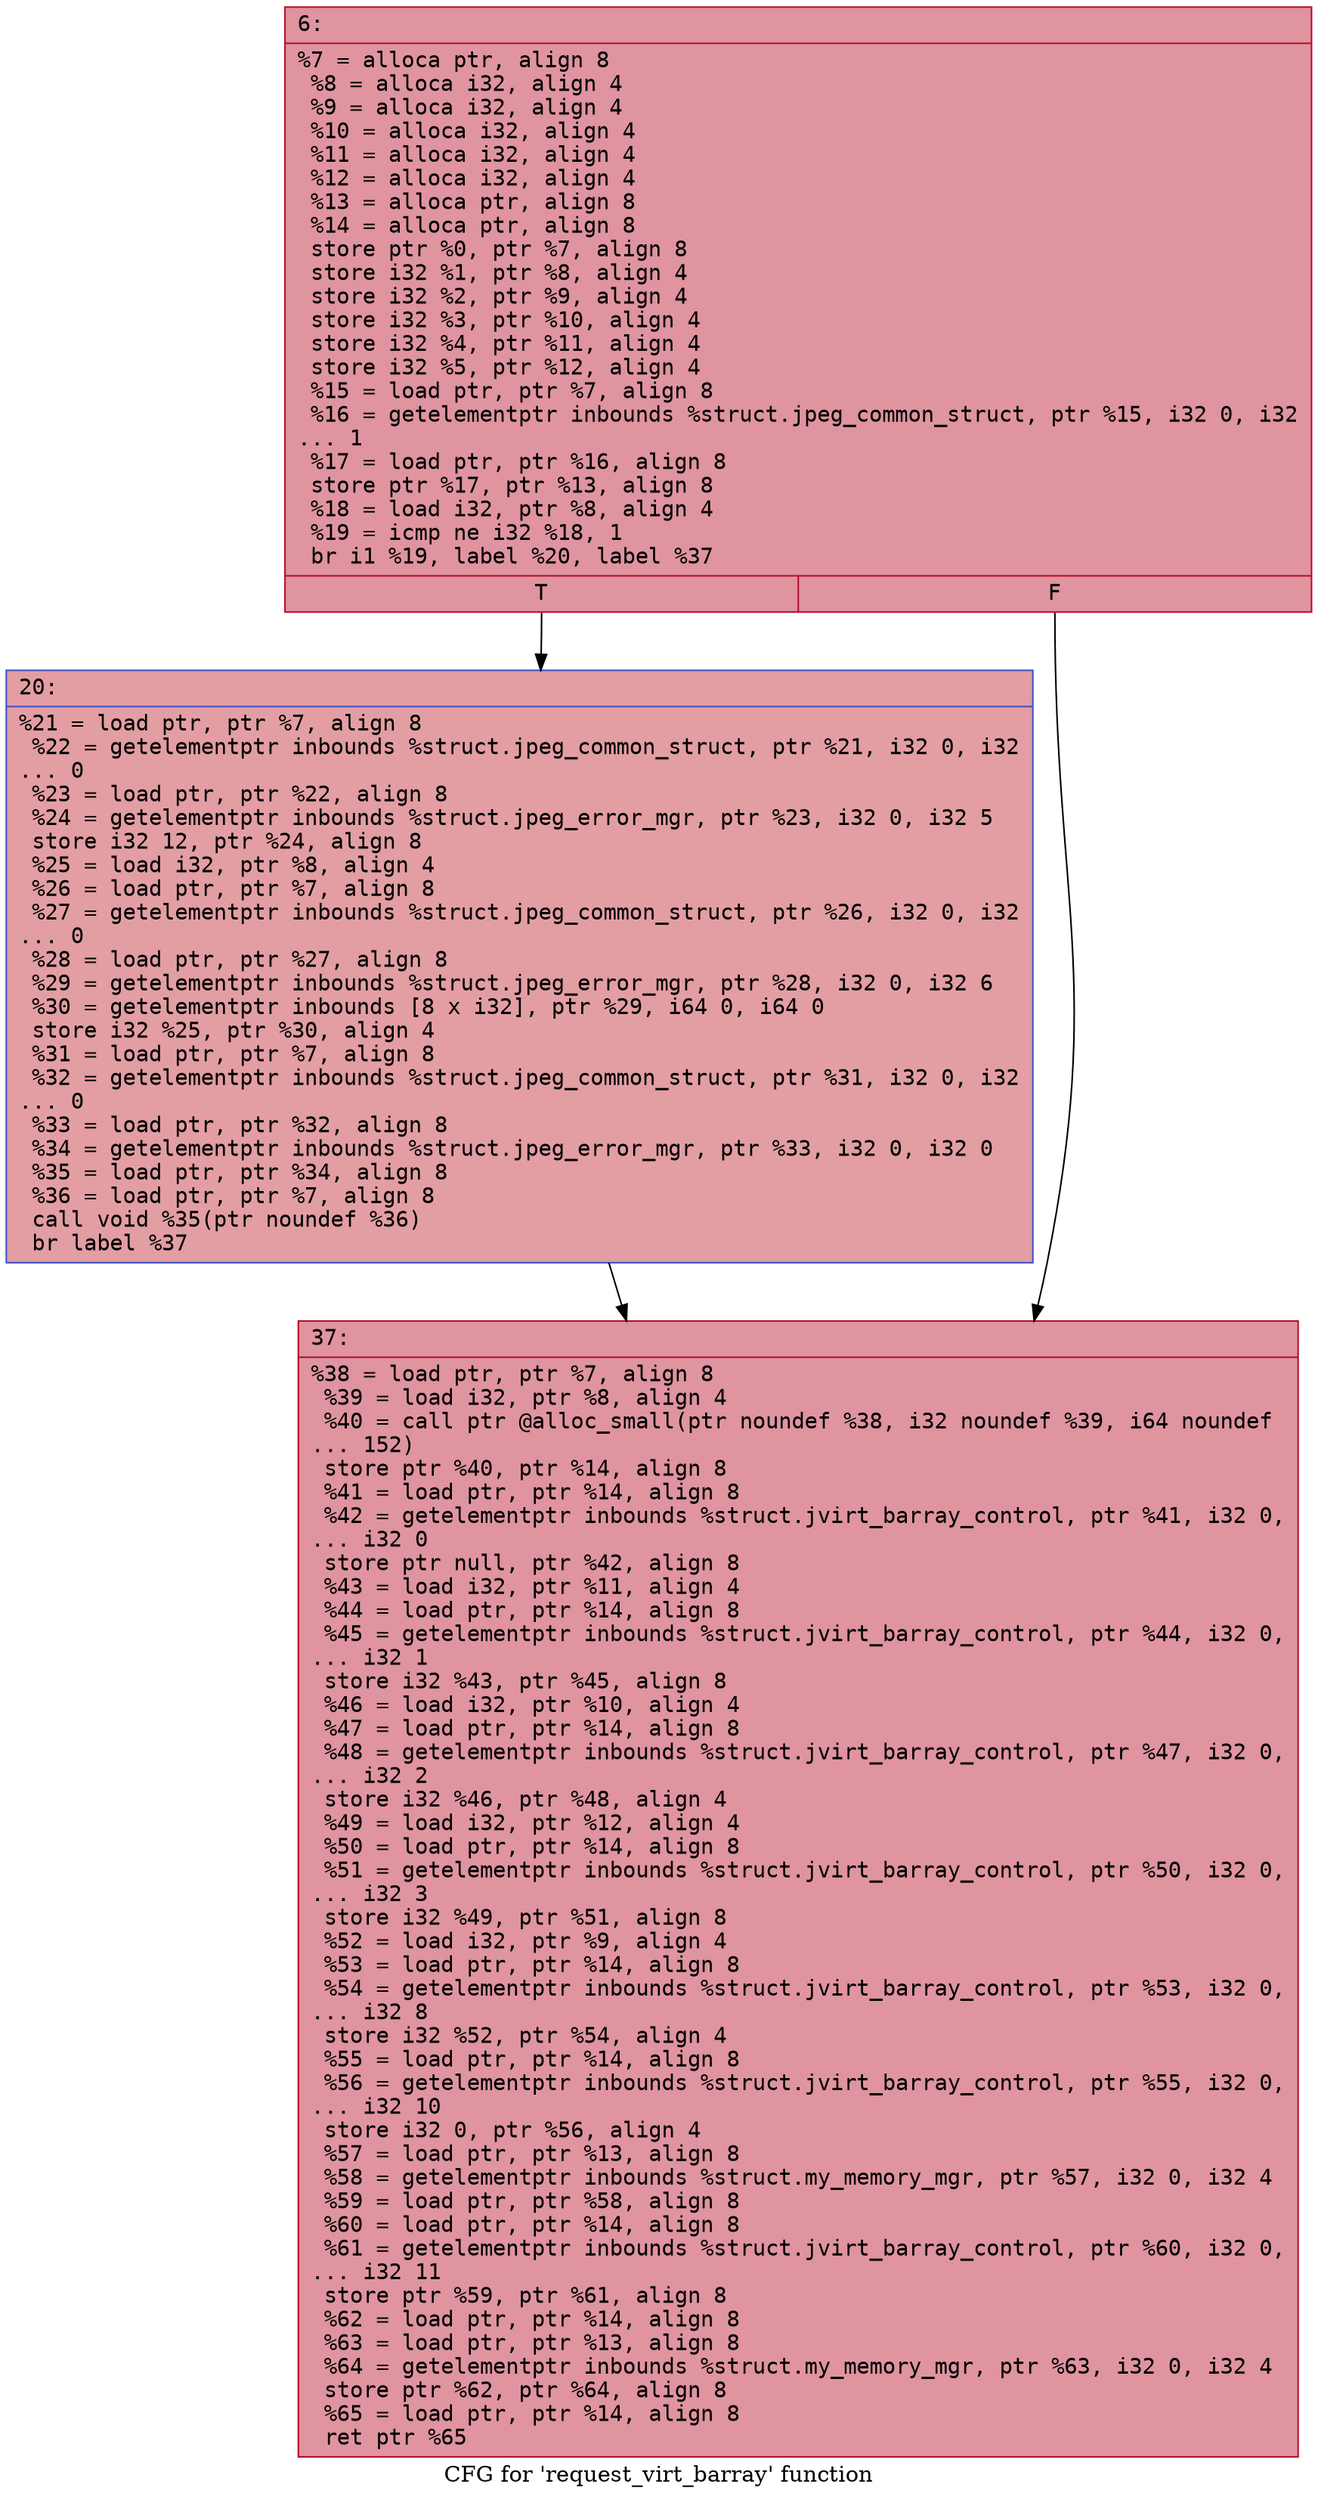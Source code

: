 digraph "CFG for 'request_virt_barray' function" {
	label="CFG for 'request_virt_barray' function";

	Node0x60000011fd90 [shape=record,color="#b70d28ff", style=filled, fillcolor="#b70d2870" fontname="Courier",label="{6:\l|  %7 = alloca ptr, align 8\l  %8 = alloca i32, align 4\l  %9 = alloca i32, align 4\l  %10 = alloca i32, align 4\l  %11 = alloca i32, align 4\l  %12 = alloca i32, align 4\l  %13 = alloca ptr, align 8\l  %14 = alloca ptr, align 8\l  store ptr %0, ptr %7, align 8\l  store i32 %1, ptr %8, align 4\l  store i32 %2, ptr %9, align 4\l  store i32 %3, ptr %10, align 4\l  store i32 %4, ptr %11, align 4\l  store i32 %5, ptr %12, align 4\l  %15 = load ptr, ptr %7, align 8\l  %16 = getelementptr inbounds %struct.jpeg_common_struct, ptr %15, i32 0, i32\l... 1\l  %17 = load ptr, ptr %16, align 8\l  store ptr %17, ptr %13, align 8\l  %18 = load i32, ptr %8, align 4\l  %19 = icmp ne i32 %18, 1\l  br i1 %19, label %20, label %37\l|{<s0>T|<s1>F}}"];
	Node0x60000011fd90:s0 -> Node0x60000011fde0[tooltip="6 -> 20\nProbability 50.00%" ];
	Node0x60000011fd90:s1 -> Node0x60000011fe30[tooltip="6 -> 37\nProbability 50.00%" ];
	Node0x60000011fde0 [shape=record,color="#3d50c3ff", style=filled, fillcolor="#be242e70" fontname="Courier",label="{20:\l|  %21 = load ptr, ptr %7, align 8\l  %22 = getelementptr inbounds %struct.jpeg_common_struct, ptr %21, i32 0, i32\l... 0\l  %23 = load ptr, ptr %22, align 8\l  %24 = getelementptr inbounds %struct.jpeg_error_mgr, ptr %23, i32 0, i32 5\l  store i32 12, ptr %24, align 8\l  %25 = load i32, ptr %8, align 4\l  %26 = load ptr, ptr %7, align 8\l  %27 = getelementptr inbounds %struct.jpeg_common_struct, ptr %26, i32 0, i32\l... 0\l  %28 = load ptr, ptr %27, align 8\l  %29 = getelementptr inbounds %struct.jpeg_error_mgr, ptr %28, i32 0, i32 6\l  %30 = getelementptr inbounds [8 x i32], ptr %29, i64 0, i64 0\l  store i32 %25, ptr %30, align 4\l  %31 = load ptr, ptr %7, align 8\l  %32 = getelementptr inbounds %struct.jpeg_common_struct, ptr %31, i32 0, i32\l... 0\l  %33 = load ptr, ptr %32, align 8\l  %34 = getelementptr inbounds %struct.jpeg_error_mgr, ptr %33, i32 0, i32 0\l  %35 = load ptr, ptr %34, align 8\l  %36 = load ptr, ptr %7, align 8\l  call void %35(ptr noundef %36)\l  br label %37\l}"];
	Node0x60000011fde0 -> Node0x60000011fe30[tooltip="20 -> 37\nProbability 100.00%" ];
	Node0x60000011fe30 [shape=record,color="#b70d28ff", style=filled, fillcolor="#b70d2870" fontname="Courier",label="{37:\l|  %38 = load ptr, ptr %7, align 8\l  %39 = load i32, ptr %8, align 4\l  %40 = call ptr @alloc_small(ptr noundef %38, i32 noundef %39, i64 noundef\l... 152)\l  store ptr %40, ptr %14, align 8\l  %41 = load ptr, ptr %14, align 8\l  %42 = getelementptr inbounds %struct.jvirt_barray_control, ptr %41, i32 0,\l... i32 0\l  store ptr null, ptr %42, align 8\l  %43 = load i32, ptr %11, align 4\l  %44 = load ptr, ptr %14, align 8\l  %45 = getelementptr inbounds %struct.jvirt_barray_control, ptr %44, i32 0,\l... i32 1\l  store i32 %43, ptr %45, align 8\l  %46 = load i32, ptr %10, align 4\l  %47 = load ptr, ptr %14, align 8\l  %48 = getelementptr inbounds %struct.jvirt_barray_control, ptr %47, i32 0,\l... i32 2\l  store i32 %46, ptr %48, align 4\l  %49 = load i32, ptr %12, align 4\l  %50 = load ptr, ptr %14, align 8\l  %51 = getelementptr inbounds %struct.jvirt_barray_control, ptr %50, i32 0,\l... i32 3\l  store i32 %49, ptr %51, align 8\l  %52 = load i32, ptr %9, align 4\l  %53 = load ptr, ptr %14, align 8\l  %54 = getelementptr inbounds %struct.jvirt_barray_control, ptr %53, i32 0,\l... i32 8\l  store i32 %52, ptr %54, align 4\l  %55 = load ptr, ptr %14, align 8\l  %56 = getelementptr inbounds %struct.jvirt_barray_control, ptr %55, i32 0,\l... i32 10\l  store i32 0, ptr %56, align 4\l  %57 = load ptr, ptr %13, align 8\l  %58 = getelementptr inbounds %struct.my_memory_mgr, ptr %57, i32 0, i32 4\l  %59 = load ptr, ptr %58, align 8\l  %60 = load ptr, ptr %14, align 8\l  %61 = getelementptr inbounds %struct.jvirt_barray_control, ptr %60, i32 0,\l... i32 11\l  store ptr %59, ptr %61, align 8\l  %62 = load ptr, ptr %14, align 8\l  %63 = load ptr, ptr %13, align 8\l  %64 = getelementptr inbounds %struct.my_memory_mgr, ptr %63, i32 0, i32 4\l  store ptr %62, ptr %64, align 8\l  %65 = load ptr, ptr %14, align 8\l  ret ptr %65\l}"];
}
